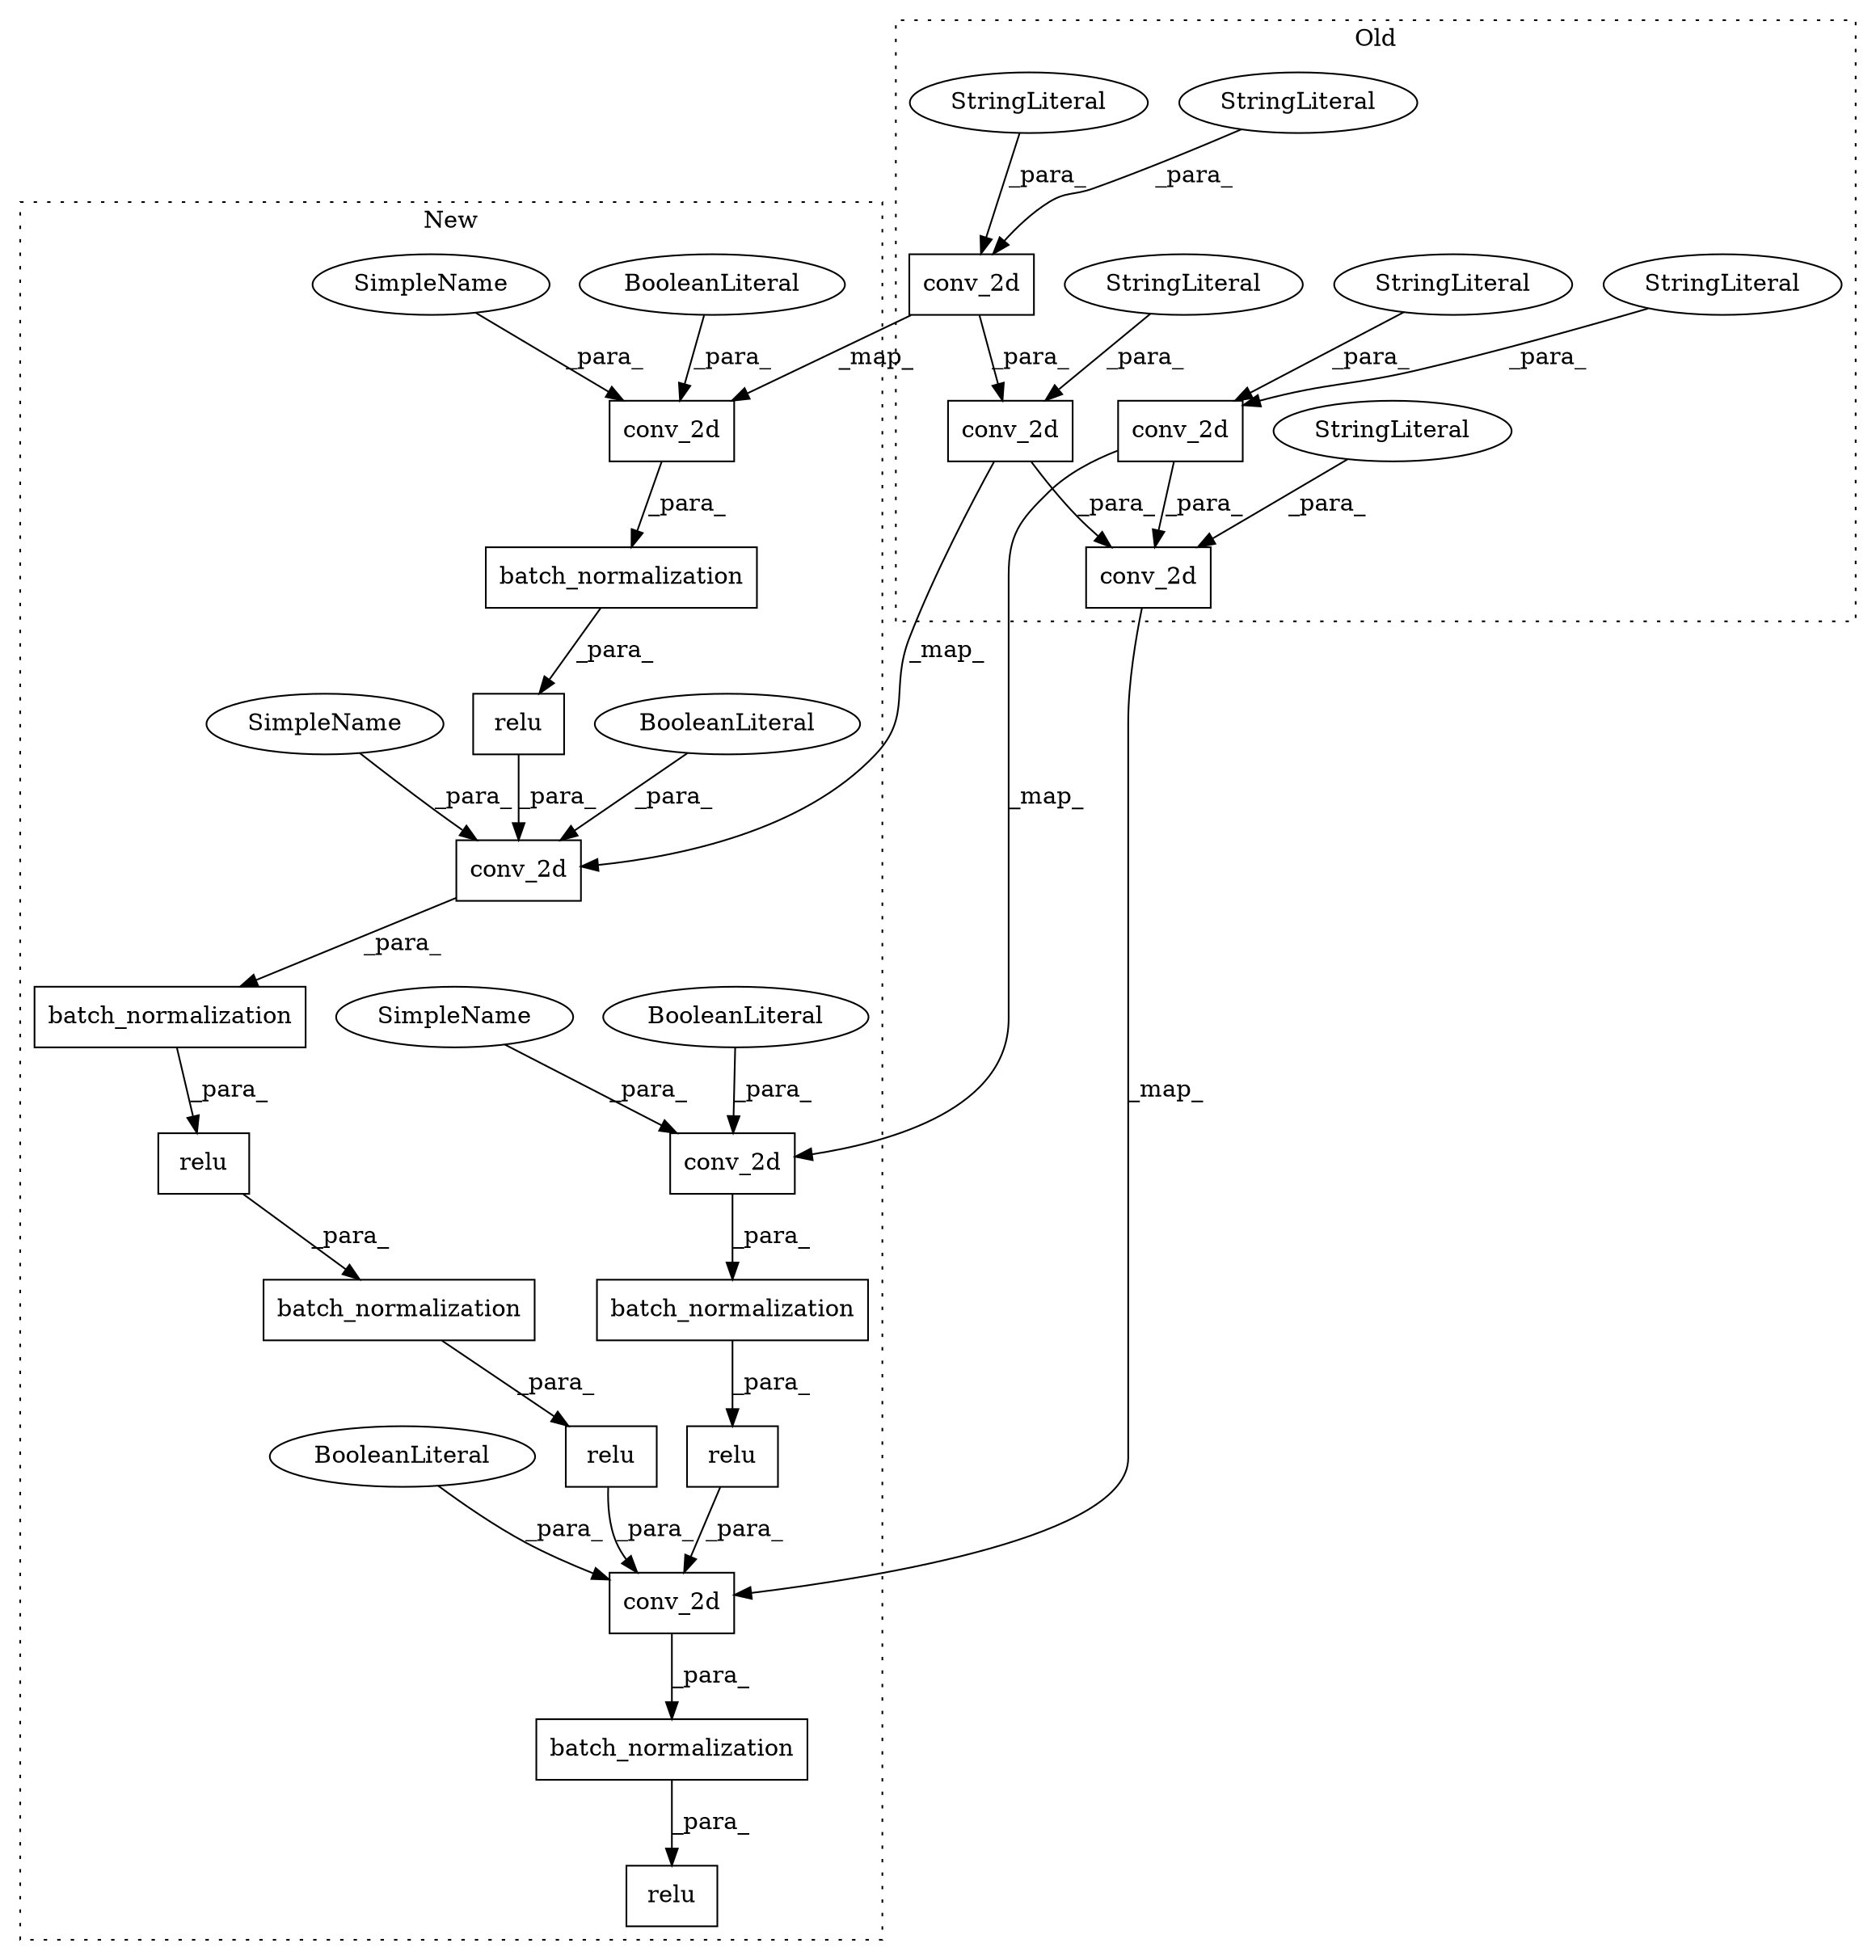 digraph G {
subgraph cluster0 {
1 [label="conv_2d" a="32" s="2220,2282" l="8,1" shape="box"];
14 [label="StringLiteral" a="45" s="2238" l="21" shape="ellipse"];
15 [label="StringLiteral" a="45" s="2260" l="6" shape="ellipse"];
17 [label="conv_2d" a="32" s="2304,2390" l="8,1" shape="box"];
19 [label="StringLiteral" a="45" s="2346" l="21" shape="ellipse"];
20 [label="conv_2d" a="32" s="2587,2667" l="8,1" shape="box"];
23 [label="StringLiteral" a="45" s="2628" l="21" shape="ellipse"];
24 [label="conv_2d" a="32" s="2139,2198" l="8,1" shape="box"];
27 [label="StringLiteral" a="45" s="2179" l="6" shape="ellipse"];
28 [label="StringLiteral" a="45" s="2157" l="21" shape="ellipse"];
label = "Old";
style="dotted";
}
subgraph cluster1 {
2 [label="conv_2d" a="32" s="2373,2417" l="8,1" shape="box"];
3 [label="batch_normalization" a="32" s="2446,2535" l="20,1" shape="box"];
4 [label="relu" a="32" s="2348,2419" l="5,1" shape="box"];
5 [label="batch_normalization" a="32" s="2563,2652" l="20,1" shape="box"];
6 [label="relu" a="32" s="2558,2653" l="5,1" shape="box"];
7 [label="batch_normalization" a="32" s="2747,2832" l="20,1" shape="box"];
8 [label="relu" a="32" s="2258,2326" l="5,1" shape="box"];
9 [label="batch_normalization" a="32" s="2353,2418" l="20,1" shape="box"];
10 [label="relu" a="32" s="2441,2536" l="5,1" shape="box"];
11 [label="batch_normalization" a="32" s="2263,2325" l="20,1" shape="box"];
12 [label="relu" a="32" s="2742,2833" l="5,1" shape="box"];
13 [label="BooleanLiteral" a="9" s="2391" l="5" shape="ellipse"];
16 [label="conv_2d" a="32" s="2466,2534" l="8,1" shape="box"];
18 [label="BooleanLiteral" a="9" s="2508" l="5" shape="ellipse"];
21 [label="conv_2d" a="32" s="2767,2831" l="8,1" shape="box"];
22 [label="BooleanLiteral" a="9" s="2808" l="5" shape="ellipse"];
25 [label="conv_2d" a="32" s="2283,2324" l="8,1" shape="box"];
26 [label="BooleanLiteral" a="9" s="2301" l="5" shape="ellipse"];
29 [label="SimpleName" a="42" s="2397" l="4" shape="ellipse"];
30 [label="SimpleName" a="42" s="2514" l="4" shape="ellipse"];
31 [label="SimpleName" a="42" s="2307" l="4" shape="ellipse"];
label = "New";
style="dotted";
}
1 -> 17 [label="_para_"];
1 -> 2 [label="_map_"];
2 -> 9 [label="_para_"];
3 -> 10 [label="_para_"];
4 -> 16 [label="_para_"];
5 -> 6 [label="_para_"];
6 -> 21 [label="_para_"];
7 -> 12 [label="_para_"];
8 -> 21 [label="_para_"];
9 -> 4 [label="_para_"];
10 -> 5 [label="_para_"];
11 -> 8 [label="_para_"];
13 -> 2 [label="_para_"];
14 -> 1 [label="_para_"];
15 -> 1 [label="_para_"];
16 -> 3 [label="_para_"];
17 -> 20 [label="_para_"];
17 -> 16 [label="_map_"];
18 -> 16 [label="_para_"];
19 -> 17 [label="_para_"];
20 -> 21 [label="_map_"];
21 -> 7 [label="_para_"];
22 -> 21 [label="_para_"];
23 -> 20 [label="_para_"];
24 -> 20 [label="_para_"];
24 -> 25 [label="_map_"];
25 -> 11 [label="_para_"];
26 -> 25 [label="_para_"];
27 -> 24 [label="_para_"];
28 -> 24 [label="_para_"];
29 -> 2 [label="_para_"];
30 -> 16 [label="_para_"];
31 -> 25 [label="_para_"];
}
